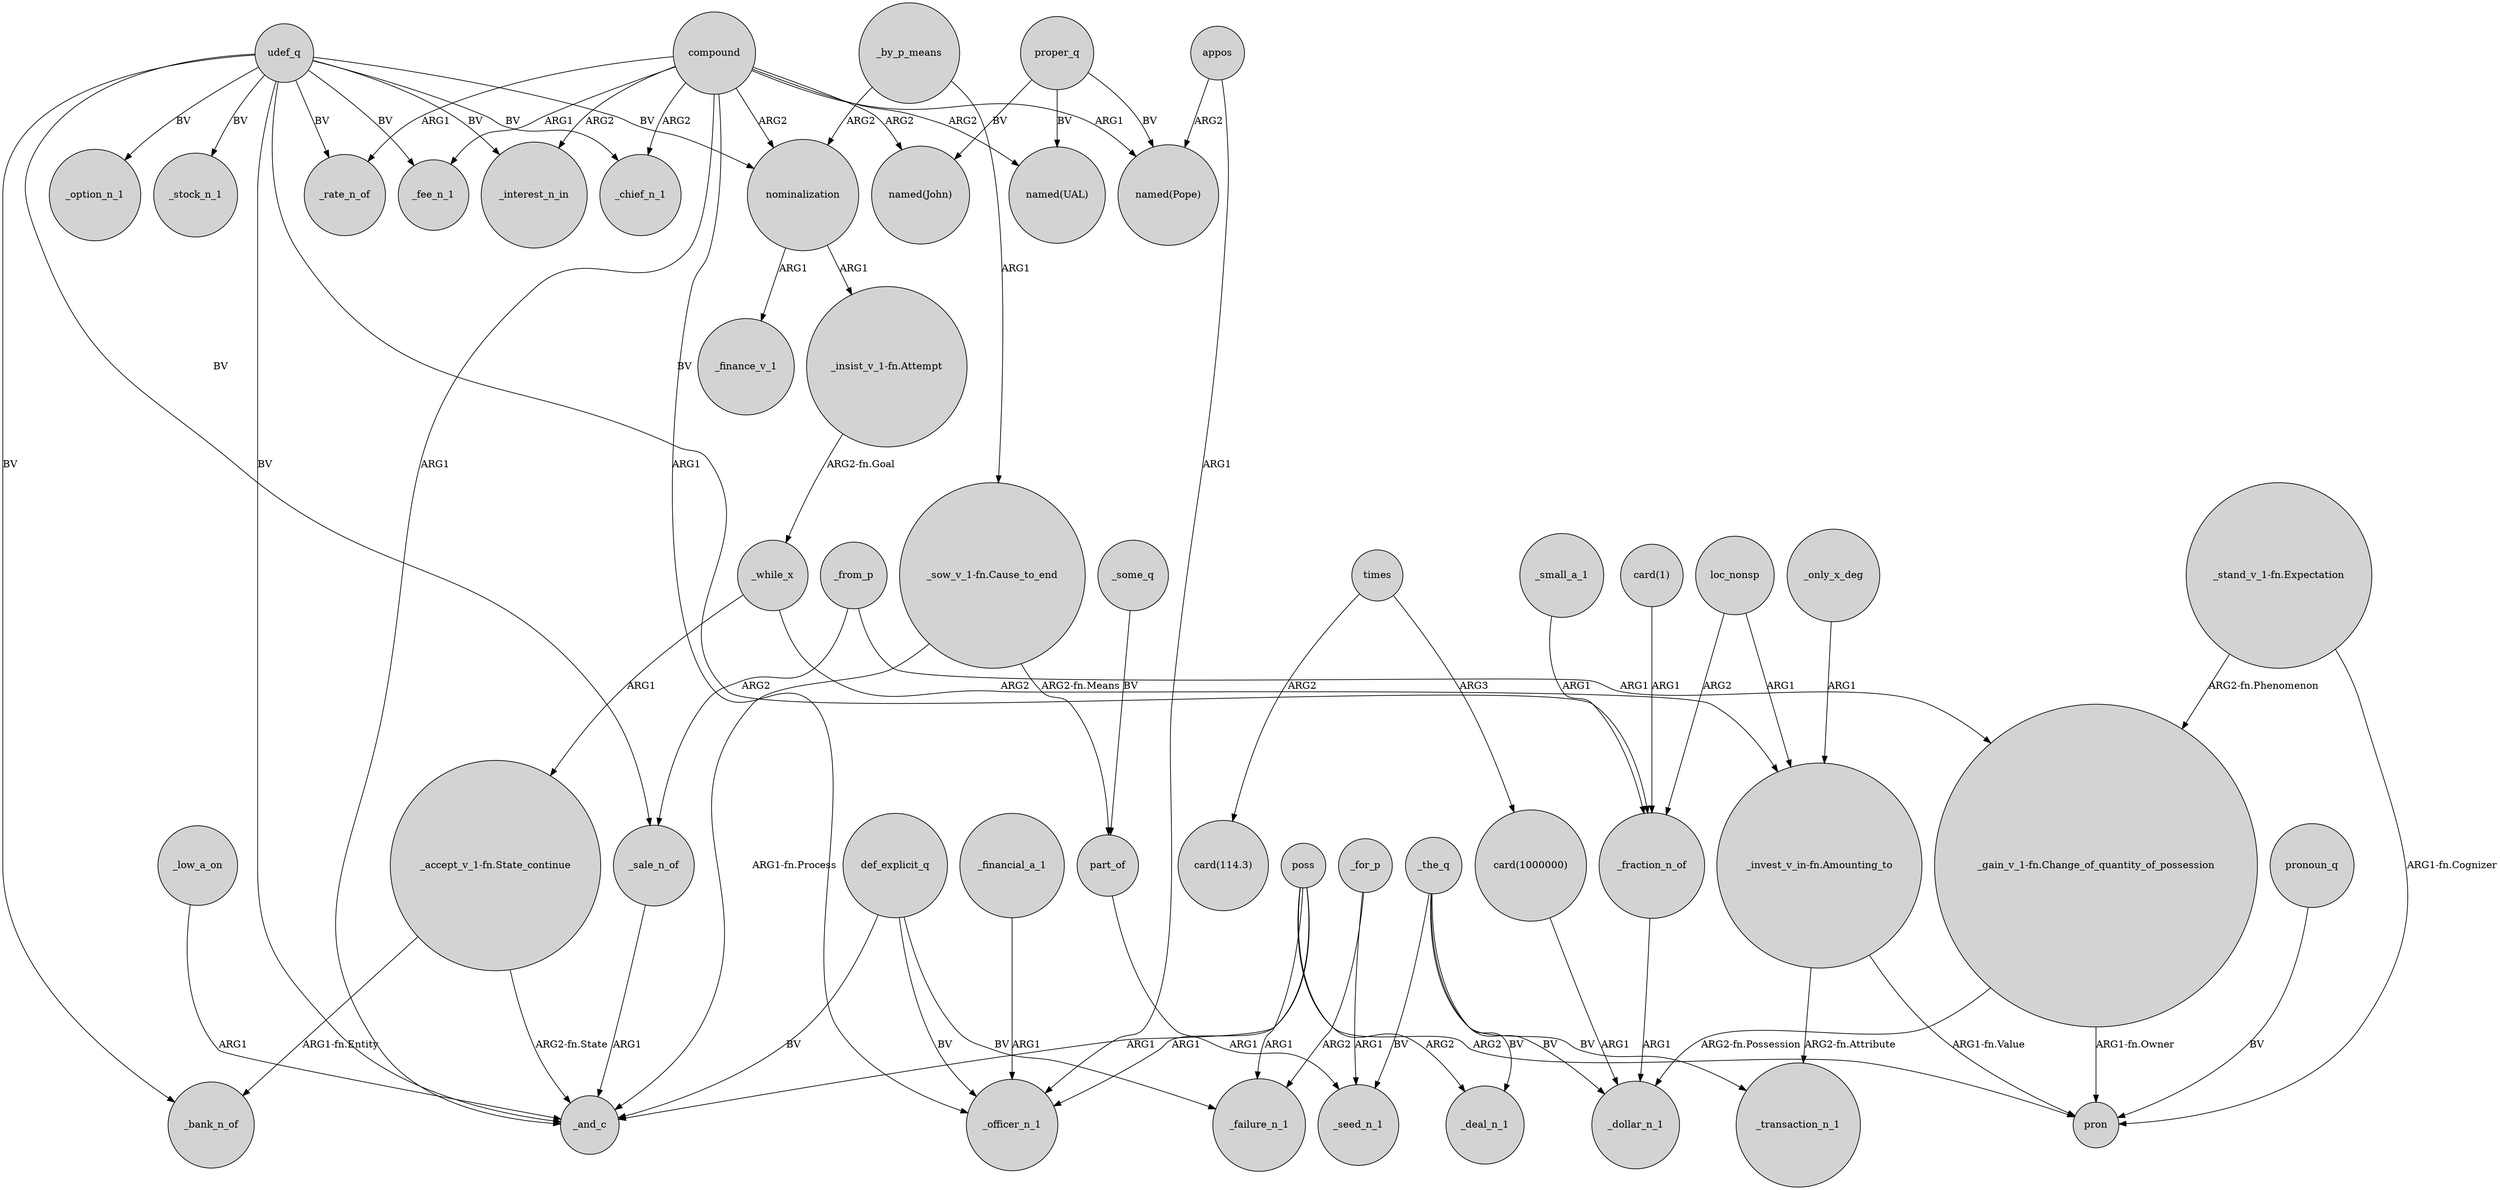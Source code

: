 digraph {
	node [shape=circle style=filled]
	compound -> _and_c [label=ARG1]
	appos -> "named(Pope)" [label=ARG2]
	udef_q -> _fee_n_1 [label=BV]
	compound -> _chief_n_1 [label=ARG2]
	_the_q -> _deal_n_1 [label=BV]
	_only_x_deg -> "_invest_v_in-fn.Amounting_to" [label=ARG1]
	nominalization -> _finance_v_1 [label=ARG1]
	def_explicit_q -> _officer_n_1 [label=BV]
	compound -> _fee_n_1 [label=ARG1]
	udef_q -> _chief_n_1 [label=BV]
	udef_q -> _option_n_1 [label=BV]
	udef_q -> nominalization [label=BV]
	_from_p -> "_gain_v_1-fn.Change_of_quantity_of_possession" [label=ARG1]
	"_gain_v_1-fn.Change_of_quantity_of_possession" -> pron [label="ARG1-fn.Owner"]
	times -> "card(1000000)" [label=ARG3]
	def_explicit_q -> _failure_n_1 [label=BV]
	_fraction_n_of -> _dollar_n_1 [label=ARG1]
	udef_q -> _bank_n_of [label=BV]
	_the_q -> _dollar_n_1 [label=BV]
	udef_q -> _sale_n_of [label=BV]
	compound -> _rate_n_of [label=ARG1]
	udef_q -> _rate_n_of [label=BV]
	_by_p_means -> "_sow_v_1-fn.Cause_to_end" [label=ARG1]
	udef_q -> _and_c [label=BV]
	_while_x -> "_accept_v_1-fn.State_continue" [label=ARG1]
	_financial_a_1 -> _officer_n_1 [label=ARG1]
	compound -> nominalization [label=ARG2]
	_from_p -> _sale_n_of [label=ARG2]
	proper_q -> "named(UAL)" [label=BV]
	_small_a_1 -> _fraction_n_of [label=ARG1]
	def_explicit_q -> _and_c [label=BV]
	pronoun_q -> pron [label=BV]
	_the_q -> _transaction_n_1 [label=BV]
	poss -> pron [label=ARG2]
	udef_q -> _stock_n_1 [label=BV]
	"_insist_v_1-fn.Attempt" -> _while_x [label="ARG2-fn.Goal"]
	"_accept_v_1-fn.State_continue" -> _bank_n_of [label="ARG1-fn.Entity"]
	compound -> "named(John)" [label=ARG2]
	_low_a_on -> _and_c [label=ARG1]
	poss -> _and_c [label=ARG1]
	"_accept_v_1-fn.State_continue" -> _and_c [label="ARG2-fn.State"]
	compound -> "named(Pope)" [label=ARG1]
	_the_q -> _seed_n_1 [label=BV]
	proper_q -> "named(Pope)" [label=BV]
	_by_p_means -> nominalization [label=ARG2]
	udef_q -> _fraction_n_of [label=BV]
	"card(1)" -> _fraction_n_of [label=ARG1]
	"card(1000000)" -> _dollar_n_1 [label=ARG1]
	times -> "card(114.3)" [label=ARG2]
	_for_p -> _failure_n_1 [label=ARG2]
	"_invest_v_in-fn.Amounting_to" -> _transaction_n_1 [label="ARG2-fn.Attribute"]
	_some_q -> part_of [label=BV]
	compound -> _officer_n_1 [label=ARG1]
	loc_nonsp -> _fraction_n_of [label=ARG2]
	poss -> _officer_n_1 [label=ARG1]
	poss -> _failure_n_1 [label=ARG1]
	compound -> "named(UAL)" [label=ARG2]
	_while_x -> "_invest_v_in-fn.Amounting_to" [label=ARG2]
	_sale_n_of -> _and_c [label=ARG1]
	udef_q -> _interest_n_in [label=BV]
	loc_nonsp -> "_invest_v_in-fn.Amounting_to" [label=ARG1]
	appos -> _officer_n_1 [label=ARG1]
	nominalization -> "_insist_v_1-fn.Attempt" [label=ARG1]
	part_of -> _seed_n_1 [label=ARG1]
	"_sow_v_1-fn.Cause_to_end" -> _and_c [label="ARG1-fn.Process"]
	"_invest_v_in-fn.Amounting_to" -> pron [label="ARG1-fn.Value"]
	_for_p -> _seed_n_1 [label=ARG1]
	"_gain_v_1-fn.Change_of_quantity_of_possession" -> _dollar_n_1 [label="ARG2-fn.Possession"]
	"_sow_v_1-fn.Cause_to_end" -> part_of [label="ARG2-fn.Means"]
	poss -> _deal_n_1 [label=ARG2]
	compound -> _interest_n_in [label=ARG2]
	"_stand_v_1-fn.Expectation" -> pron [label="ARG1-fn.Cognizer"]
	"_stand_v_1-fn.Expectation" -> "_gain_v_1-fn.Change_of_quantity_of_possession" [label="ARG2-fn.Phenomenon"]
	proper_q -> "named(John)" [label=BV]
}
